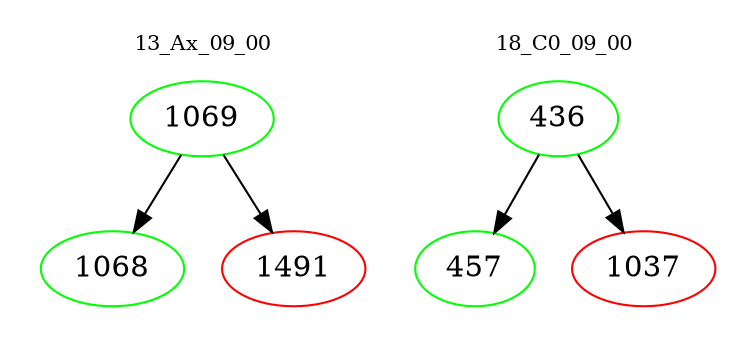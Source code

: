 digraph{
subgraph cluster_0 {
color = white
label = "13_Ax_09_00";
fontsize=10;
T0_1069 [label="1069", color="green"]
T0_1069 -> T0_1068 [color="black"]
T0_1068 [label="1068", color="green"]
T0_1069 -> T0_1491 [color="black"]
T0_1491 [label="1491", color="red"]
}
subgraph cluster_1 {
color = white
label = "18_C0_09_00";
fontsize=10;
T1_436 [label="436", color="green"]
T1_436 -> T1_457 [color="black"]
T1_457 [label="457", color="green"]
T1_436 -> T1_1037 [color="black"]
T1_1037 [label="1037", color="red"]
}
}
